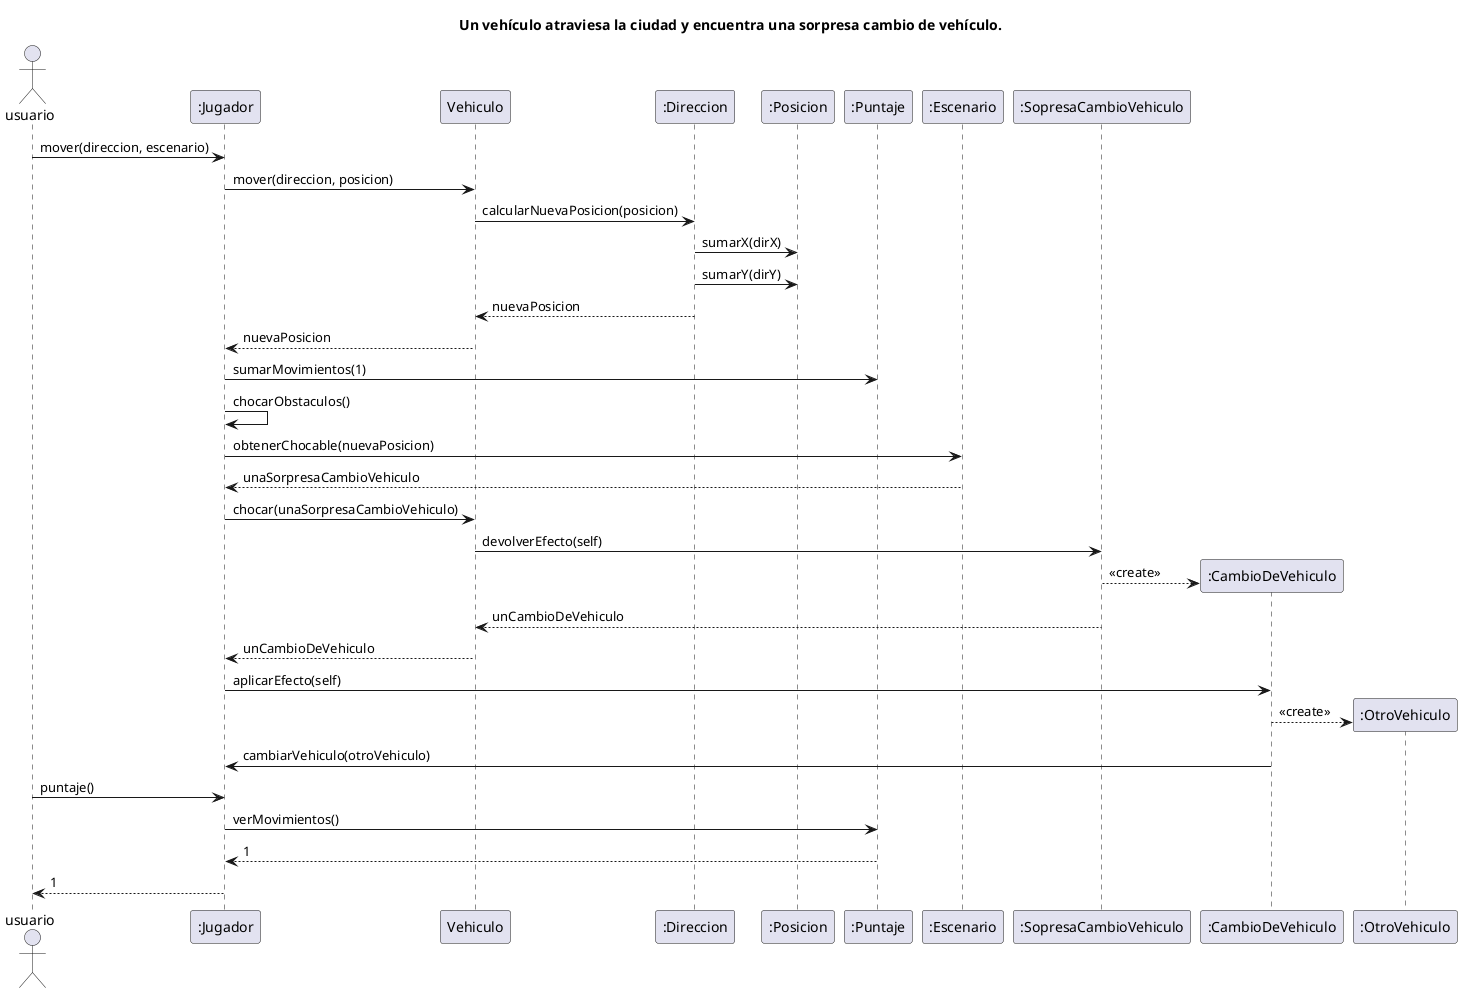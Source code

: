 @startuml
title Un vehículo atraviesa la ciudad y encuentra una sorpresa cambio de vehículo.
Actor usuario

"usuario" -> ":Jugador": mover(direccion, escenario)
":Jugador" -> "Vehiculo": mover(direccion, posicion)
"Vehiculo" -> ":Direccion": calcularNuevaPosicion(posicion)
":Direccion" -> ":Posicion": sumarX(dirX)
":Direccion" -> ":Posicion": sumarY(dirY)
":Direccion" --> "Vehiculo": nuevaPosicion
"Vehiculo" --> ":Jugador": nuevaPosicion
":Jugador" -> ":Puntaje": sumarMovimientos(1)
":Jugador" -> ":Jugador": chocarObstaculos()
":Jugador" -> ":Escenario": obtenerChocable(nuevaPosicion)
":Escenario" --> ":Jugador": unaSorpresaCambioVehiculo
":Jugador" -> "Vehiculo": chocar(unaSorpresaCambioVehiculo)
"Vehiculo" -> ":SopresaCambioVehiculo": devolverEfecto(self)
create ":CambioDeVehiculo"
":SopresaCambioVehiculo" --> ":CambioDeVehiculo": <<create>>
":SopresaCambioVehiculo" --> "Vehiculo" : unCambioDeVehiculo
"Vehiculo" --> ":Jugador" : unCambioDeVehiculo
":Jugador" -> ":CambioDeVehiculo" : aplicarEfecto(self)
create ":OtroVehiculo"
":CambioDeVehiculo" --> ":OtroVehiculo": <<create>>
":CambioDeVehiculo" -> ":Jugador" : cambiarVehiculo(otroVehiculo)

"usuario" -> ":Jugador": puntaje()
":Jugador" -> ":Puntaje": verMovimientos()
return 1
":Jugador" --> "usuario" : 1

@enduml